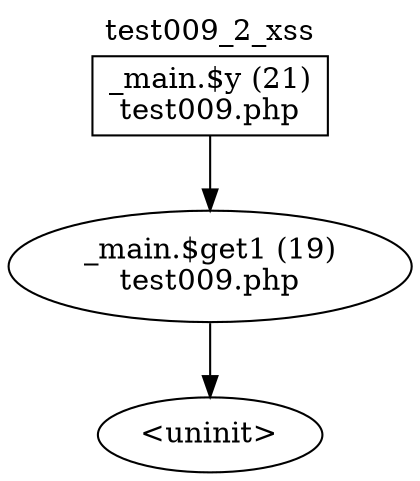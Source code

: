 digraph cfg {
  label="test009_2_xss";
  labelloc=t;
  n1 [shape=box, label="_main.$y (21)\ntest009.php"];
  n2 [shape=ellipse, label="_main.$get1 (19)\ntest009.php"];
  n3 [shape=ellipse, label="<uninit>"];
  n1 -> n2;
  n2 -> n3;
}
